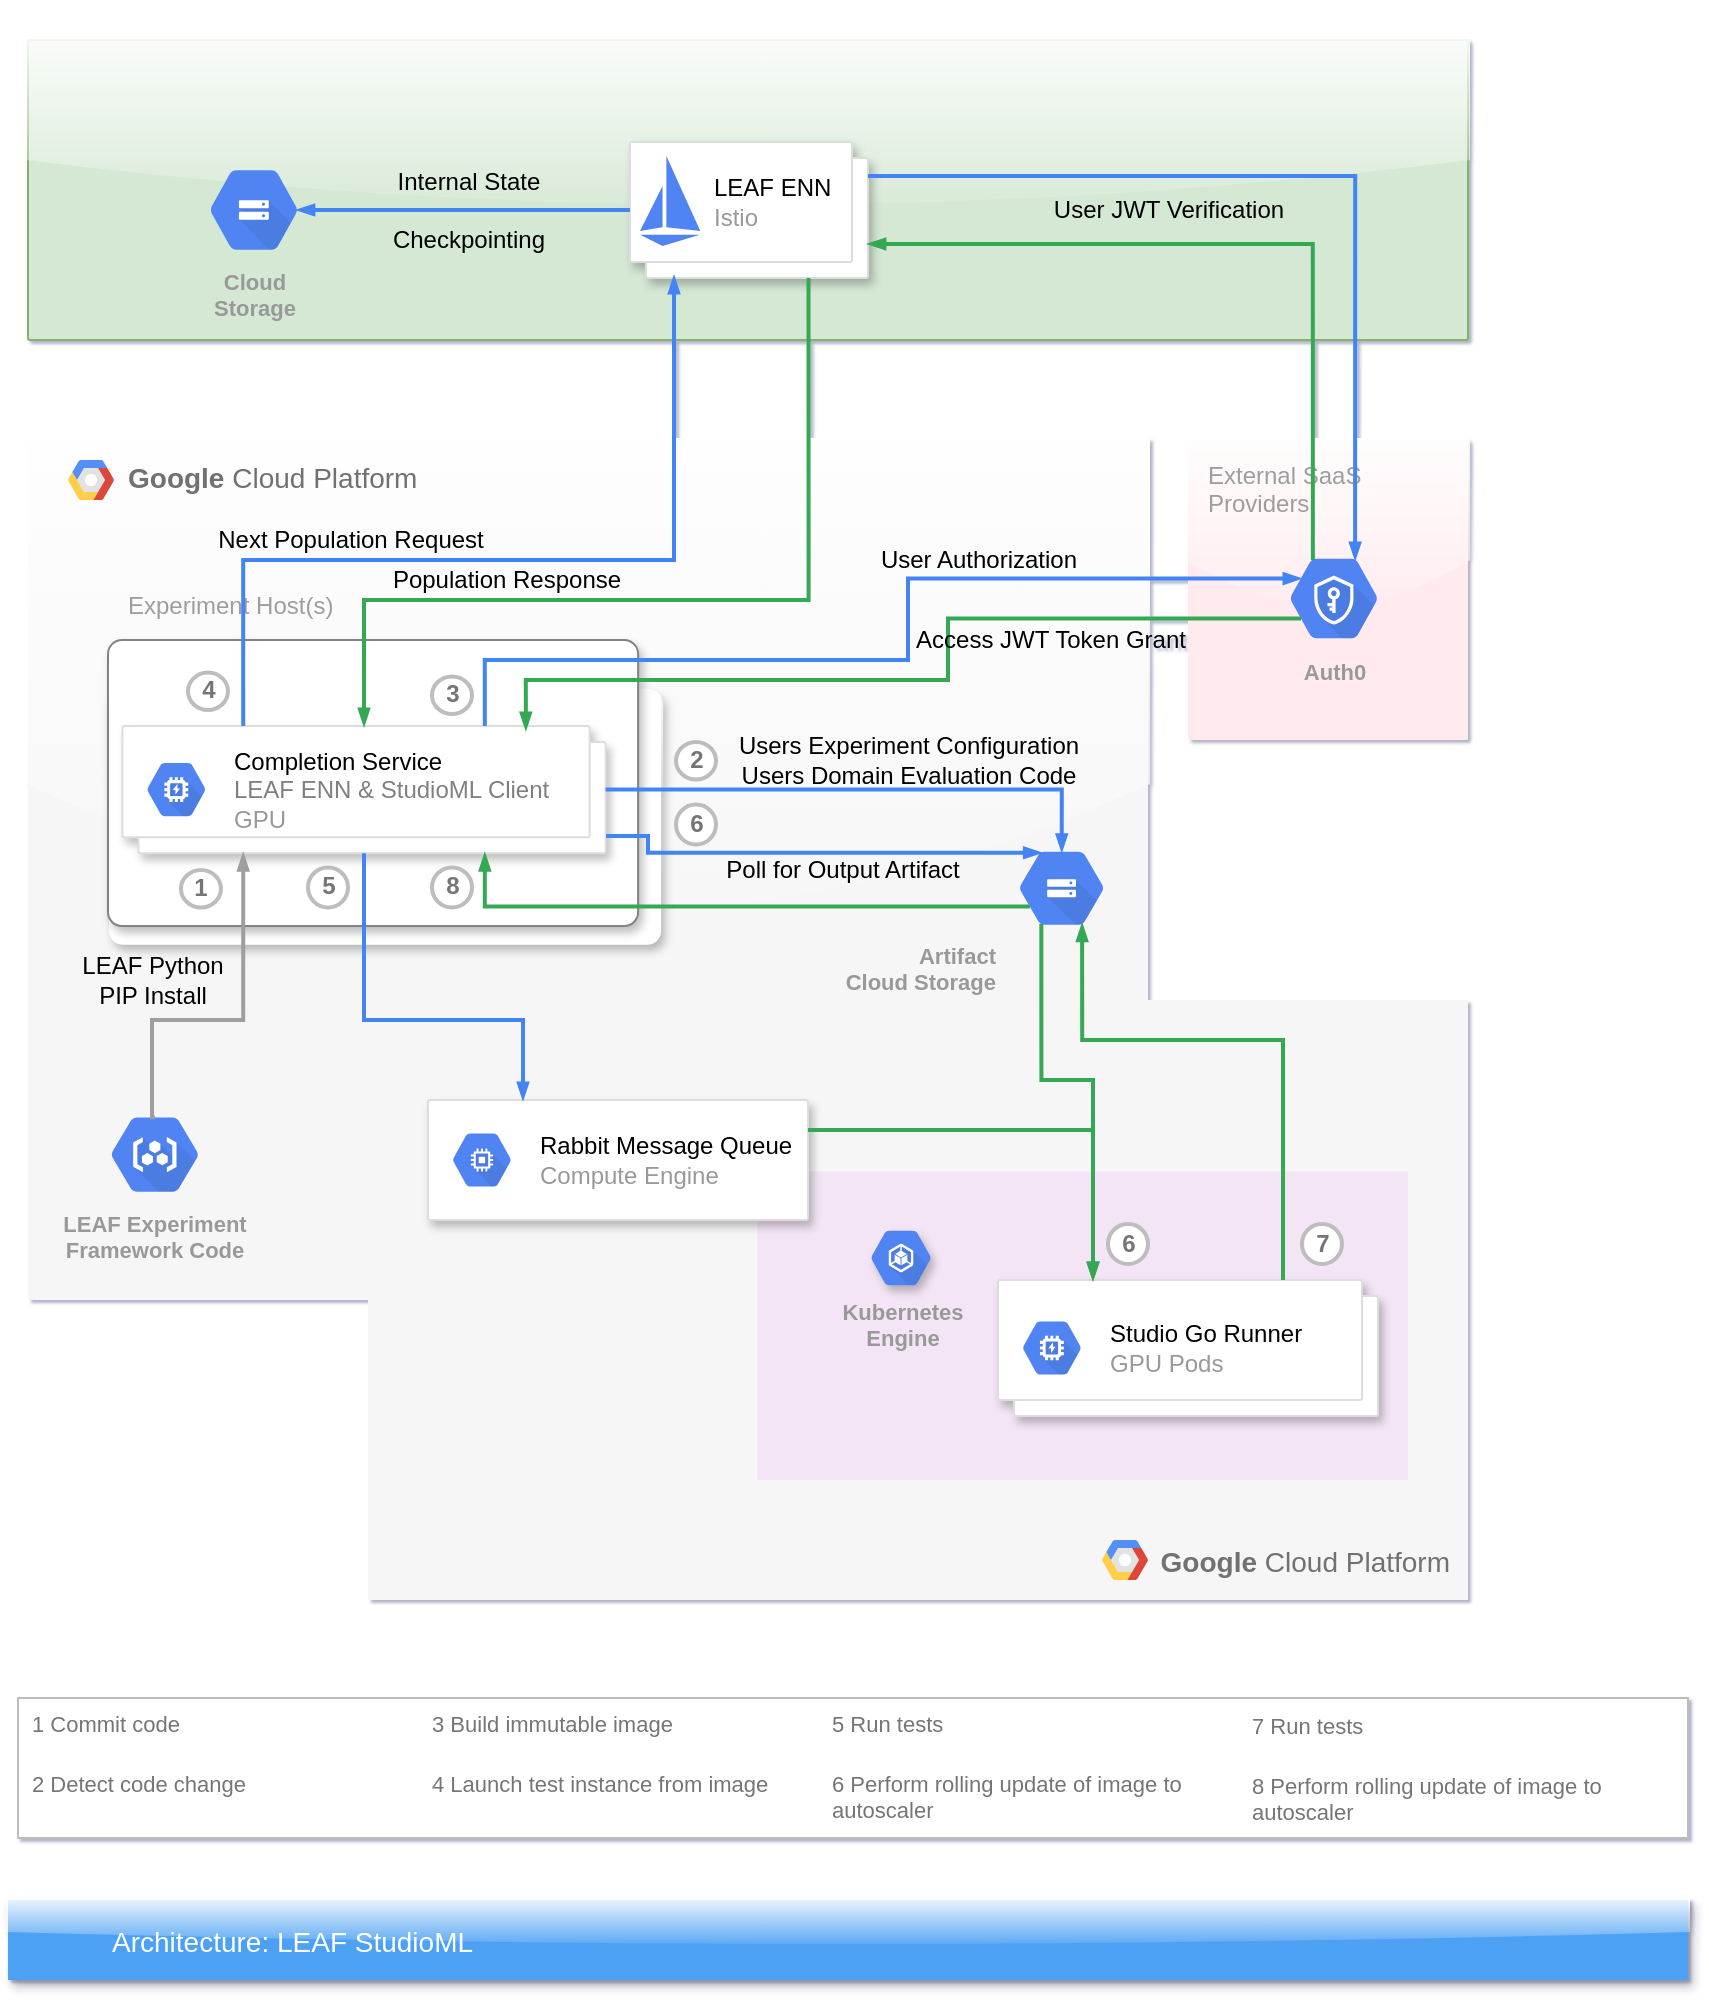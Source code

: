 <mxfile version="13.9.8" type="device"><diagram id="6HFEySeK8Z6Zeg5bI8rg" name="Page-1"><mxGraphModel dx="942" dy="2176" grid="1" gridSize="10" guides="1" tooltips="1" connect="1" arrows="1" fold="1" page="1" pageScale="1" pageWidth="850" pageHeight="1100" background="none" math="0" shadow="1"><root><mxCell id="0"/><mxCell id="1" parent="0"/><mxCell id="UzZkiUC8AFVLHNl4YqDY-18" value="&lt;b&gt;Google &lt;/b&gt;Cloud Platform" style="fillColor=#F6F6F6;shadow=0;gradientColor=none;fontSize=14;align=left;spacing=10;fontColor=#717171;9E9E9E;verticalAlign=top;spacingTop=-4;fontStyle=0;spacingLeft=40;html=1;glass=1;strokeColor=none;" vertex="1" parent="1"><mxGeometry x="10" y="230" width="560" height="430" as="geometry"/></mxCell><mxCell id="UzZkiUC8AFVLHNl4YqDY-19" value="" style="shape=mxgraph.gcp2.google_cloud_platform;fillColor=#F6F6F6;strokeColor=none;shadow=0;gradientColor=none;" vertex="1" parent="UzZkiUC8AFVLHNl4YqDY-18"><mxGeometry width="23" height="20" relative="1" as="geometry"><mxPoint x="20" y="10" as="offset"/></mxGeometry></mxCell><mxCell id="UzZkiUC8AFVLHNl4YqDY-30" value="Experiment Host(s)" style="points=[[0,0,0],[0.25,0,0],[0.5,0,0],[0.75,0,0],[1,0,0],[1,0.25,0],[1,0.5,0],[1,0.75,0],[1,1,0],[0.75,1,0],[0.5,1,0],[0.25,1,0],[0,1,0],[0,0.75,0],[0,0.5,0],[0,0.25,0]];rounded=1;absoluteArcSize=1;arcSize=14;html=1;gradientColor=none;shadow=1;dashed=0;fontSize=12;fontColor=#9E9E9E;align=left;verticalAlign=top;spacing=10;spacingTop=-4;glass=1;strokeColor=none;" vertex="1" parent="UzZkiUC8AFVLHNl4YqDY-18"><mxGeometry x="40.47" y="125.261" width="276.1" height="127.13" as="geometry"/></mxCell><mxCell id="UzZkiUC8AFVLHNl4YqDY-26" value="Experiment Host(s)" style="points=[[0,0,0],[0.25,0,0],[0.5,0,0],[0.75,0,0],[1,0,0],[1,0.25,0],[1,0.5,0],[1,0.75,0],[1,1,0],[0.75,1,0],[0.5,1,0],[0.25,1,0],[0,1,0],[0,0.75,0],[0,0.5,0],[0,0.25,0]];rounded=1;absoluteArcSize=1;arcSize=14;html=1;gradientColor=none;shadow=1;dashed=0;fontSize=12;fontColor=#9E9E9E;align=left;verticalAlign=bottom;spacing=10;spacingTop=-4;glass=0;strokeColor=#828282;labelPosition=center;verticalLabelPosition=top;" vertex="1" parent="UzZkiUC8AFVLHNl4YqDY-18"><mxGeometry x="40" y="100" width="265.06" height="143.04" as="geometry"/></mxCell><mxCell id="UzZkiUC8AFVLHNl4YqDY-35" value="" style="shape=mxgraph.gcp2.doubleRect;strokeColor=#dddddd;shadow=1;strokeWidth=1;" vertex="1" parent="UzZkiUC8AFVLHNl4YqDY-18"><mxGeometry x="47.22" y="143.022" width="241.585" height="63.565" as="geometry"/></mxCell><mxCell id="UzZkiUC8AFVLHNl4YqDY-36" value="&lt;font color=&quot;#000000&quot;&gt;Completion Service&lt;/font&gt;&lt;br&gt;&lt;font color=&quot;#808080&quot;&gt;LEAF ENN &amp;amp; StudioML Client&lt;br&gt;&lt;/font&gt;GPU" style="dashed=0;connectable=0;html=1;fillColor=#5184F3;strokeColor=none;shape=mxgraph.gcp2.hexIcon;prIcon=gpu;part=1;labelPosition=right;verticalLabelPosition=middle;align=left;verticalAlign=middle;spacingLeft=5;fontColor=#999999;fontSize=12;" vertex="1" parent="UzZkiUC8AFVLHNl4YqDY-35"><mxGeometry y="0.5" width="44" height="39" relative="1" as="geometry"><mxPoint x="5" y="-19.5" as="offset"/></mxGeometry></mxCell><mxCell id="UzZkiUC8AFVLHNl4YqDY-43" value="Artifact&lt;br&gt;Cloud Storage" style="html=1;fillColor=#5184F3;strokeColor=none;verticalAlign=top;labelPosition=left;verticalLabelPosition=bottom;align=right;spacingTop=-6;fontSize=11;fontStyle=1;fontColor=#999999;shape=mxgraph.gcp2.hexIcon;prIcon=cloud_storage;glass=1;" vertex="1" parent="UzZkiUC8AFVLHNl4YqDY-18"><mxGeometry x="485" y="197.239" width="63.72" height="53.75" as="geometry"/></mxCell><mxCell id="UzZkiUC8AFVLHNl4YqDY-45" value="Experiment Configuration&lt;br&gt;&lt;font color=&quot;#828282&quot;&gt;Experimenter Supplied&lt;br&gt;&lt;/font&gt;&lt;br&gt;Domain Evaluation Code&lt;br&gt;&lt;font color=&quot;#787878&quot;&gt;Experimenter Supplied&lt;/font&gt;" style="edgeStyle=orthogonalEdgeStyle;fontSize=12;html=1;endArrow=blockThin;endFill=1;rounded=0;strokeWidth=2;endSize=4;startSize=4;dashed=0;strokeColor=#4284F3;exitX=1;exitY=0.5;exitDx=0;exitDy=0;entryX=0.5;entryY=0.16;entryDx=0;entryDy=0;entryPerimeter=0;labelBackgroundColor=none;" edge="1" parent="UzZkiUC8AFVLHNl4YqDY-18" source="UzZkiUC8AFVLHNl4YqDY-35" target="UzZkiUC8AFVLHNl4YqDY-43"><mxGeometry x="0.09" y="15" width="100" relative="1" as="geometry"><mxPoint x="260.69" y="299.13" as="sourcePoint"/><mxPoint x="357.241" y="299.13" as="targetPoint"/><Array as="points"><mxPoint x="517" y="175"/></Array><mxPoint as="offset"/></mxGeometry></mxCell><mxCell id="UzZkiUC8AFVLHNl4YqDY-51" value="LEAF Experiment&lt;br&gt;Framework Code" style="html=1;fillColor=#5184F3;strokeColor=none;verticalAlign=top;labelPosition=center;verticalLabelPosition=bottom;align=center;spacingTop=-6;fontSize=11;fontStyle=1;fontColor=#999999;shape=mxgraph.gcp2.hexIcon;prIcon=container_registry" vertex="1" parent="UzZkiUC8AFVLHNl4YqDY-18"><mxGeometry x="30.47" y="330.0" width="66" height="54.685" as="geometry"/></mxCell><mxCell id="UzZkiUC8AFVLHNl4YqDY-52" value="Python PIP Install" style="edgeStyle=orthogonalEdgeStyle;fontSize=12;html=1;endArrow=blockThin;endFill=1;rounded=0;strokeWidth=2;endSize=4;startSize=4;dashed=0;strokeColor=#9E9E9E;labelBackgroundColor=none;exitX=0.5;exitY=0.16;exitDx=0;exitDy=0;exitPerimeter=0;entryX=0.25;entryY=1;entryDx=0;entryDy=0;" edge="1" parent="UzZkiUC8AFVLHNl4YqDY-18" source="UzZkiUC8AFVLHNl4YqDY-51" target="UzZkiUC8AFVLHNl4YqDY-35"><mxGeometry x="-0.439" y="16" width="100" relative="1" as="geometry"><mxPoint x="60" y="308.478" as="sourcePoint"/><mxPoint x="160" y="308.478" as="targetPoint"/><Array as="points"><mxPoint x="62" y="339"/><mxPoint x="62" y="290"/><mxPoint x="108" y="290"/></Array><mxPoint x="-12" y="6" as="offset"/></mxGeometry></mxCell><mxCell id="UzZkiUC8AFVLHNl4YqDY-72" value="1" style="shape=ellipse;perimeter=ellipsePerimeter;strokeColor=#BDBDBD;strokeWidth=2;shadow=0;gradientColor=none;fontColor=#757575;align=center;html=1;fontStyle=1;spacingTop=-1;glass=0;" vertex="1" parent="UzZkiUC8AFVLHNl4YqDY-18"><mxGeometry x="76.47" y="215" width="20" height="18.696" as="geometry"/></mxCell><mxCell id="UzZkiUC8AFVLHNl4YqDY-73" value="2" style="shape=ellipse;perimeter=ellipsePerimeter;strokeColor=#BDBDBD;strokeWidth=2;shadow=0;gradientColor=none;fontColor=#757575;align=center;html=1;fontStyle=1;spacingTop=-1;glass=0;" vertex="1" parent="UzZkiUC8AFVLHNl4YqDY-18"><mxGeometry x="327" y="146" width="20" height="18.696" as="geometry"/></mxCell><mxCell id="UzZkiUC8AFVLHNl4YqDY-74" value="3" style="shape=ellipse;perimeter=ellipsePerimeter;strokeColor=#BDBDBD;strokeWidth=2;shadow=0;gradientColor=none;fontColor=#757575;align=center;html=1;fontStyle=1;spacingTop=-1;glass=0;" vertex="1" parent="UzZkiUC8AFVLHNl4YqDY-18"><mxGeometry x="202" y="118.302" width="20" height="18.696" as="geometry"/></mxCell><mxCell id="UzZkiUC8AFVLHNl4YqDY-75" value="4" style="shape=ellipse;perimeter=ellipsePerimeter;strokeColor=#BDBDBD;strokeWidth=2;shadow=0;gradientColor=none;fontColor=#757575;align=center;html=1;fontStyle=1;spacingTop=-1;glass=0;" vertex="1" parent="UzZkiUC8AFVLHNl4YqDY-18"><mxGeometry x="120" y="116.305" width="20" height="18.696" as="geometry"/></mxCell><mxCell id="UzZkiUC8AFVLHNl4YqDY-76" value="5" style="shape=ellipse;perimeter=ellipsePerimeter;strokeColor=#BDBDBD;strokeWidth=2;shadow=0;gradientColor=none;fontColor=#757575;align=center;html=1;fontStyle=1;spacingTop=-1;glass=0;" vertex="1" parent="UzZkiUC8AFVLHNl4YqDY-18"><mxGeometry x="140" y="213.7" width="20" height="20" as="geometry"/></mxCell><mxCell id="UzZkiUC8AFVLHNl4YqDY-77" value="6" style="shape=ellipse;perimeter=ellipsePerimeter;strokeColor=#BDBDBD;strokeWidth=2;shadow=0;gradientColor=none;fontColor=#757575;align=center;html=1;fontStyle=1;spacingTop=-1;glass=0;" vertex="1" parent="UzZkiUC8AFVLHNl4YqDY-18"><mxGeometry x="339" y="191.24" width="20" height="20" as="geometry"/></mxCell><mxCell id="UzZkiUC8AFVLHNl4YqDY-113" value="Poll for Output Artifact" style="edgeStyle=orthogonalEdgeStyle;fontSize=12;html=1;endArrow=blockThin;endFill=1;rounded=0;strokeWidth=2;endSize=4;startSize=4;dashed=0;strokeColor=#4284F3;labelBackgroundColor=none;exitX=1.001;exitY=0.865;exitDx=0;exitDy=0;exitPerimeter=0;entryX=0.25;entryY=0.33;entryDx=0;entryDy=0;entryPerimeter=0;" edge="1" parent="UzZkiUC8AFVLHNl4YqDY-18" source="UzZkiUC8AFVLHNl4YqDY-35" target="UzZkiUC8AFVLHNl4YqDY-43"><mxGeometry x="0.118" y="-9" width="100" relative="1" as="geometry"><mxPoint x="380" y="790" as="sourcePoint"/><mxPoint x="480" y="790" as="targetPoint"/><Array as="points"><mxPoint x="330" y="198"/><mxPoint x="330" y="215"/></Array><mxPoint as="offset"/></mxGeometry></mxCell><mxCell id="UzZkiUC8AFVLHNl4YqDY-114" value="" style="edgeStyle=orthogonalEdgeStyle;fontSize=12;html=1;endArrow=blockThin;endFill=1;rounded=0;strokeWidth=2;endSize=4;startSize=4;strokeColor=#34A853;dashed=0;labelBackgroundColor=none;exitX=0.25;exitY=0.67;exitDx=0;exitDy=0;exitPerimeter=0;entryX=0.75;entryY=1;entryDx=0;entryDy=0;" edge="1" parent="UzZkiUC8AFVLHNl4YqDY-18" source="UzZkiUC8AFVLHNl4YqDY-43" target="UzZkiUC8AFVLHNl4YqDY-35"><mxGeometry width="100" relative="1" as="geometry"><mxPoint x="380" y="790" as="sourcePoint"/><mxPoint x="480" y="790" as="targetPoint"/><Array as="points"><mxPoint x="228" y="233"/></Array></mxGeometry></mxCell><mxCell id="UzZkiUC8AFVLHNl4YqDY-115" value="&lt;b&gt;Google &lt;/b&gt;Cloud Platform" style="fillColor=#F6F6F6;shadow=0;gradientColor=none;fontSize=14;align=left;spacing=10;fontColor=#717171;9E9E9E;verticalAlign=top;spacingTop=-4;fontStyle=0;spacingLeft=40;html=1;glass=1;strokeColor=none;" vertex="1" parent="UzZkiUC8AFVLHNl4YqDY-18"><mxGeometry width="560" height="430" as="geometry"/></mxCell><mxCell id="UzZkiUC8AFVLHNl4YqDY-116" value="" style="shape=mxgraph.gcp2.google_cloud_platform;fillColor=#F6F6F6;strokeColor=none;shadow=0;gradientColor=none;" vertex="1" parent="UzZkiUC8AFVLHNl4YqDY-115"><mxGeometry width="23" height="20" relative="1" as="geometry"><mxPoint x="20" y="10" as="offset"/></mxGeometry></mxCell><mxCell id="UzZkiUC8AFVLHNl4YqDY-117" value="Experiment Host(s)" style="points=[[0,0,0],[0.25,0,0],[0.5,0,0],[0.75,0,0],[1,0,0],[1,0.25,0],[1,0.5,0],[1,0.75,0],[1,1,0],[0.75,1,0],[0.5,1,0],[0.25,1,0],[0,1,0],[0,0.75,0],[0,0.5,0],[0,0.25,0]];rounded=1;absoluteArcSize=1;arcSize=14;html=1;gradientColor=none;shadow=1;dashed=0;fontSize=12;fontColor=#9E9E9E;align=left;verticalAlign=top;spacing=10;spacingTop=-4;glass=1;strokeColor=none;" vertex="1" parent="UzZkiUC8AFVLHNl4YqDY-115"><mxGeometry x="40.47" y="125.261" width="276.1" height="127.13" as="geometry"/></mxCell><mxCell id="UzZkiUC8AFVLHNl4YqDY-118" value="Experiment Host(s)" style="points=[[0,0,0],[0.25,0,0],[0.5,0,0],[0.75,0,0],[1,0,0],[1,0.25,0],[1,0.5,0],[1,0.75,0],[1,1,0],[0.75,1,0],[0.5,1,0],[0.25,1,0],[0,1,0],[0,0.75,0],[0,0.5,0],[0,0.25,0]];rounded=1;absoluteArcSize=1;arcSize=14;html=1;gradientColor=none;shadow=1;dashed=0;fontSize=12;fontColor=#9E9E9E;align=left;verticalAlign=bottom;spacing=10;spacingTop=-4;glass=0;strokeColor=#828282;labelPosition=center;verticalLabelPosition=top;" vertex="1" parent="UzZkiUC8AFVLHNl4YqDY-115"><mxGeometry x="40" y="100" width="265.06" height="143.04" as="geometry"/></mxCell><mxCell id="UzZkiUC8AFVLHNl4YqDY-119" value="" style="shape=mxgraph.gcp2.doubleRect;strokeColor=#dddddd;shadow=1;strokeWidth=1;" vertex="1" parent="UzZkiUC8AFVLHNl4YqDY-115"><mxGeometry x="47.22" y="143.022" width="241.585" height="63.565" as="geometry"/></mxCell><mxCell id="UzZkiUC8AFVLHNl4YqDY-120" value="&lt;font color=&quot;#000000&quot;&gt;Completion Service&lt;/font&gt;&lt;br&gt;&lt;font color=&quot;#808080&quot;&gt;LEAF ENN &amp;amp; StudioML Client&lt;br&gt;&lt;/font&gt;GPU" style="dashed=0;connectable=0;html=1;fillColor=#5184F3;strokeColor=none;shape=mxgraph.gcp2.hexIcon;prIcon=gpu;part=1;labelPosition=right;verticalLabelPosition=middle;align=left;verticalAlign=middle;spacingLeft=5;fontColor=#999999;fontSize=12;" vertex="1" parent="UzZkiUC8AFVLHNl4YqDY-119"><mxGeometry y="0.5" width="44" height="39" relative="1" as="geometry"><mxPoint x="5" y="-19.5" as="offset"/></mxGeometry></mxCell><mxCell id="UzZkiUC8AFVLHNl4YqDY-121" value="Artifact&lt;br&gt;Cloud Storage" style="html=1;fillColor=#5184F3;strokeColor=none;verticalAlign=top;labelPosition=left;verticalLabelPosition=bottom;align=right;spacingTop=-6;fontSize=11;fontStyle=1;fontColor=#999999;shape=mxgraph.gcp2.hexIcon;prIcon=cloud_storage;glass=1;" vertex="1" parent="UzZkiUC8AFVLHNl4YqDY-115"><mxGeometry x="485" y="197.239" width="63.72" height="53.75" as="geometry"/></mxCell><mxCell id="UzZkiUC8AFVLHNl4YqDY-122" value="Users Experiment Configuration&lt;br&gt;Users Domain Evaluation Code" style="edgeStyle=orthogonalEdgeStyle;fontSize=12;html=1;endArrow=blockThin;endFill=1;rounded=0;strokeWidth=2;endSize=4;startSize=4;dashed=0;strokeColor=#4284F3;exitX=1;exitY=0.5;exitDx=0;exitDy=0;entryX=0.5;entryY=0.16;entryDx=0;entryDy=0;entryPerimeter=0;labelBackgroundColor=none;" edge="1" parent="UzZkiUC8AFVLHNl4YqDY-115" source="UzZkiUC8AFVLHNl4YqDY-119" target="UzZkiUC8AFVLHNl4YqDY-121"><mxGeometry x="0.167" y="15" width="100" relative="1" as="geometry"><mxPoint x="260.69" y="299.13" as="sourcePoint"/><mxPoint x="357.241" y="299.13" as="targetPoint"/><Array as="points"><mxPoint x="517" y="175"/></Array><mxPoint as="offset"/></mxGeometry></mxCell><mxCell id="UzZkiUC8AFVLHNl4YqDY-123" value="LEAF Experiment&lt;br&gt;Framework Code" style="html=1;fillColor=#5184F3;strokeColor=none;verticalAlign=top;labelPosition=center;verticalLabelPosition=bottom;align=center;spacingTop=-6;fontSize=11;fontStyle=1;fontColor=#999999;shape=mxgraph.gcp2.hexIcon;prIcon=container_registry" vertex="1" parent="UzZkiUC8AFVLHNl4YqDY-115"><mxGeometry x="30.47" y="330.0" width="66" height="54.685" as="geometry"/></mxCell><mxCell id="UzZkiUC8AFVLHNl4YqDY-124" value="LEAF Python&lt;br&gt;PIP Install" style="edgeStyle=orthogonalEdgeStyle;fontSize=12;html=1;endArrow=blockThin;endFill=1;rounded=0;strokeWidth=2;endSize=4;startSize=4;dashed=0;strokeColor=#9E9E9E;labelBackgroundColor=none;exitX=0.5;exitY=0.16;exitDx=0;exitDy=0;exitPerimeter=0;entryX=0.25;entryY=1;entryDx=0;entryDy=0;" edge="1" parent="UzZkiUC8AFVLHNl4YqDY-115" source="UzZkiUC8AFVLHNl4YqDY-123" target="UzZkiUC8AFVLHNl4YqDY-119"><mxGeometry x="-0.439" y="20" width="100" relative="1" as="geometry"><mxPoint x="60" y="308.478" as="sourcePoint"/><mxPoint x="160" y="308.478" as="targetPoint"/><Array as="points"><mxPoint x="62" y="339"/><mxPoint x="62" y="290"/><mxPoint x="108" y="290"/></Array><mxPoint as="offset"/></mxGeometry></mxCell><mxCell id="UzZkiUC8AFVLHNl4YqDY-125" value="1" style="shape=ellipse;perimeter=ellipsePerimeter;strokeColor=#BDBDBD;strokeWidth=2;shadow=0;gradientColor=none;fontColor=#757575;align=center;html=1;fontStyle=1;spacingTop=-1;glass=0;" vertex="1" parent="UzZkiUC8AFVLHNl4YqDY-115"><mxGeometry x="76.47" y="215" width="20" height="18.696" as="geometry"/></mxCell><mxCell id="UzZkiUC8AFVLHNl4YqDY-126" value="2" style="shape=ellipse;perimeter=ellipsePerimeter;strokeColor=#BDBDBD;strokeWidth=2;shadow=0;gradientColor=none;fontColor=#757575;align=center;html=1;fontStyle=1;spacingTop=-1;glass=0;" vertex="1" parent="UzZkiUC8AFVLHNl4YqDY-115"><mxGeometry x="324" y="151" width="20" height="18.696" as="geometry"/></mxCell><mxCell id="UzZkiUC8AFVLHNl4YqDY-127" value="3" style="shape=ellipse;perimeter=ellipsePerimeter;strokeColor=#BDBDBD;strokeWidth=2;shadow=0;gradientColor=none;fontColor=#757575;align=center;html=1;fontStyle=1;spacingTop=-1;glass=0;" vertex="1" parent="UzZkiUC8AFVLHNl4YqDY-115"><mxGeometry x="202" y="118.302" width="20" height="18.696" as="geometry"/></mxCell><mxCell id="UzZkiUC8AFVLHNl4YqDY-128" value="4" style="shape=ellipse;perimeter=ellipsePerimeter;strokeColor=#BDBDBD;strokeWidth=2;shadow=0;gradientColor=none;fontColor=#757575;align=center;html=1;fontStyle=1;spacingTop=-1;glass=0;" vertex="1" parent="UzZkiUC8AFVLHNl4YqDY-115"><mxGeometry x="80" y="116.305" width="20" height="18.696" as="geometry"/></mxCell><mxCell id="UzZkiUC8AFVLHNl4YqDY-129" value="5" style="shape=ellipse;perimeter=ellipsePerimeter;strokeColor=#BDBDBD;strokeWidth=2;shadow=0;gradientColor=none;fontColor=#757575;align=center;html=1;fontStyle=1;spacingTop=-1;glass=0;" vertex="1" parent="UzZkiUC8AFVLHNl4YqDY-115"><mxGeometry x="140" y="213.7" width="20" height="20" as="geometry"/></mxCell><mxCell id="UzZkiUC8AFVLHNl4YqDY-130" value="6" style="shape=ellipse;perimeter=ellipsePerimeter;strokeColor=#BDBDBD;strokeWidth=2;shadow=0;gradientColor=none;fontColor=#757575;align=center;html=1;fontStyle=1;spacingTop=-1;glass=0;" vertex="1" parent="UzZkiUC8AFVLHNl4YqDY-115"><mxGeometry x="324" y="182.24" width="20" height="20" as="geometry"/></mxCell><mxCell id="UzZkiUC8AFVLHNl4YqDY-131" value="Poll for Output Artifact" style="edgeStyle=orthogonalEdgeStyle;fontSize=12;html=1;endArrow=blockThin;endFill=1;rounded=0;strokeWidth=2;endSize=4;startSize=4;dashed=0;strokeColor=#4284F3;labelBackgroundColor=none;exitX=1.001;exitY=0.865;exitDx=0;exitDy=0;exitPerimeter=0;entryX=0.34;entryY=0.17;entryDx=0;entryDy=0;entryPerimeter=0;" edge="1" parent="UzZkiUC8AFVLHNl4YqDY-115" source="UzZkiUC8AFVLHNl4YqDY-119" target="UzZkiUC8AFVLHNl4YqDY-121"><mxGeometry x="0.118" y="-9" width="100" relative="1" as="geometry"><mxPoint x="380" y="790" as="sourcePoint"/><mxPoint x="480" y="790" as="targetPoint"/><Array as="points"><mxPoint x="310" y="198"/><mxPoint x="310" y="206"/></Array><mxPoint as="offset"/></mxGeometry></mxCell><mxCell id="UzZkiUC8AFVLHNl4YqDY-132" value="" style="edgeStyle=orthogonalEdgeStyle;fontSize=12;html=1;endArrow=blockThin;endFill=1;rounded=0;strokeWidth=2;endSize=4;startSize=4;strokeColor=#34A853;dashed=0;labelBackgroundColor=none;exitX=0.25;exitY=0.67;exitDx=0;exitDy=0;exitPerimeter=0;entryX=0.75;entryY=1;entryDx=0;entryDy=0;" edge="1" parent="UzZkiUC8AFVLHNl4YqDY-115" source="UzZkiUC8AFVLHNl4YqDY-121" target="UzZkiUC8AFVLHNl4YqDY-119"><mxGeometry width="100" relative="1" as="geometry"><mxPoint x="380" y="790" as="sourcePoint"/><mxPoint x="480" y="790" as="targetPoint"/><Array as="points"><mxPoint x="228" y="233"/></Array></mxGeometry></mxCell><mxCell id="UzZkiUC8AFVLHNl4YqDY-134" value="8" style="shape=ellipse;perimeter=ellipsePerimeter;strokeColor=#BDBDBD;strokeWidth=2;shadow=0;gradientColor=none;fontColor=#757575;align=center;html=1;fontStyle=1;spacingTop=-1;glass=0;" vertex="1" parent="UzZkiUC8AFVLHNl4YqDY-115"><mxGeometry x="202" y="213.7" width="20" height="20" as="geometry"/></mxCell><mxCell id="UzZkiUC8AFVLHNl4YqDY-90" value="&lt;b&gt;Google &lt;/b&gt;Cloud Platform" style="fillColor=#F6F6F6;strokeColor=none;shadow=0;gradientColor=none;fontSize=14;align=right;spacing=10;fontColor=#717171;9E9E9E;verticalAlign=bottom;spacingTop=-4;fontStyle=0;spacingLeft=40;html=1;glass=0;" vertex="1" parent="1"><mxGeometry x="180" y="510" width="550" height="300" as="geometry"/></mxCell><mxCell id="UzZkiUC8AFVLHNl4YqDY-91" value="" style="shape=mxgraph.gcp2.google_cloud_platform;fillColor=#F6F6F6;strokeColor=none;shadow=0;gradientColor=none;verticalAlign=bottom;" vertex="1" parent="UzZkiUC8AFVLHNl4YqDY-90"><mxGeometry width="23" height="20" relative="1" as="geometry"><mxPoint x="367" y="270" as="offset"/></mxGeometry></mxCell><mxCell id="UzZkiUC8AFVLHNl4YqDY-110" value="" style="points=[[0,0,0],[0.25,0,0],[0.5,0,0],[0.75,0,0],[1,0,0],[1,0.25,0],[1,0.5,0],[1,0.75,0],[1,1,0],[0.75,1,0],[0.5,1,0],[0.25,1,0],[0,1,0],[0,0.75,0],[0,0.5,0],[0,0.25,0]];rounded=1;absoluteArcSize=1;arcSize=2;html=1;strokeColor=none;gradientColor=none;shadow=0;dashed=0;fontSize=12;fontColor=#9E9E9E;align=left;verticalAlign=top;spacing=10;spacingTop=-4;fillColor=#F3E5F5;glass=0;spacingLeft=0;" vertex="1" parent="UzZkiUC8AFVLHNl4YqDY-90"><mxGeometry x="194.62" y="85.71" width="325.38" height="154.29" as="geometry"/></mxCell><mxCell id="UzZkiUC8AFVLHNl4YqDY-143" value="6" style="shape=ellipse;perimeter=ellipsePerimeter;strokeColor=#BDBDBD;strokeWidth=2;shadow=0;gradientColor=none;fontColor=#757575;align=center;html=1;fontStyle=1;spacingTop=-1;glass=0;" vertex="1" parent="UzZkiUC8AFVLHNl4YqDY-90"><mxGeometry x="370" y="112" width="20" height="20" as="geometry"/></mxCell><mxCell id="UzZkiUC8AFVLHNl4YqDY-144" value="7" style="shape=ellipse;perimeter=ellipsePerimeter;strokeColor=#BDBDBD;strokeWidth=2;shadow=0;gradientColor=none;fontColor=#757575;align=center;html=1;fontStyle=1;spacingTop=-1;glass=0;" vertex="1" parent="UzZkiUC8AFVLHNl4YqDY-90"><mxGeometry x="467" y="112" width="20" height="20" as="geometry"/></mxCell><mxCell id="UzZkiUC8AFVLHNl4YqDY-16" value="External SaaS&#10;Providers" style="points=[[0,0,0],[0.25,0,0],[0.5,0,0],[0.75,0,0],[1,0,0],[1,0.25,0],[1,0.5,0],[1,0.75,0],[1,1,0],[0.75,1,0],[0.5,1,0],[0.25,1,0],[0,1,0],[0,0.75,0],[0,0.5,0],[0,0.25,0]];rounded=1;absoluteArcSize=1;arcSize=2;html=1;strokeColor=none;gradientColor=none;shadow=0;dashed=0;fontSize=12;fontColor=#9E9E9E;align=left;verticalAlign=top;spacing=10;spacingTop=-4;fillColor=#FFEBEE;glass=1;" vertex="1" parent="1"><mxGeometry x="590" y="230" width="140" height="150" as="geometry"/></mxCell><mxCell id="UzZkiUC8AFVLHNl4YqDY-1" value="" style="points=[[0,0,0],[0.25,0,0],[0.5,0,0],[0.75,0,0],[1,0,0],[1,0.25,0],[1,0.5,0],[1,0.75,0],[1,1,0],[0.75,1,0],[0.5,1,0],[0.25,1,0],[0,1,0],[0,0.75,0],[0,0.5,0],[0,0.25,0]];rounded=1;absoluteArcSize=1;arcSize=2;html=1;strokeColor=#82b366;shadow=0;dashed=0;fontSize=12;align=right;verticalAlign=bottom;spacing=10;spacingTop=-4;fillColor=#d5e8d4;glass=1;" vertex="1" parent="1"><mxGeometry x="10" y="30" width="720" height="150" as="geometry"/></mxCell><mxCell id="UzZkiUC8AFVLHNl4YqDY-2" value="" style="shape=image;imageAspect=0;aspect=fixed;verticalLabelPosition=bottom;verticalAlign=top;align=right;image=https://fcba.berkeley.edu/wp-content/uploads/2019/07/cognizant-logo.png;" vertex="1" parent="1"><mxGeometry x="603" y="10" width="98" height="65.4" as="geometry"/></mxCell><mxCell id="UzZkiUC8AFVLHNl4YqDY-5" value="" style="shape=mxgraph.gcp2.doubleRect;strokeColor=#dddddd;shadow=1;strokeWidth=1;glass=1;align=right;" vertex="1" parent="1"><mxGeometry x="311" y="81" width="119" height="68" as="geometry"/></mxCell><mxCell id="UzZkiUC8AFVLHNl4YqDY-6" value="&lt;font color=&quot;#000000&quot;&gt;LEAF ENN&lt;br&gt;&lt;/font&gt;Istio" style="dashed=0;connectable=0;html=1;fillColor=#5184F3;strokeColor=none;shape=mxgraph.gcp2.istio_logo;part=1;labelPosition=right;verticalLabelPosition=middle;align=left;verticalAlign=middle;spacingLeft=5;fontColor=#999999;fontSize=12;" vertex="1" parent="UzZkiUC8AFVLHNl4YqDY-5"><mxGeometry width="30.15" height="45" relative="1" as="geometry"><mxPoint x="5" y="7" as="offset"/></mxGeometry></mxCell><mxCell id="UzZkiUC8AFVLHNl4YqDY-7" value="Cloud&#10;Storage" style="html=1;fillColor=#5184F3;strokeColor=none;verticalAlign=top;labelPosition=center;verticalLabelPosition=bottom;align=center;spacingTop=-6;fontSize=11;fontStyle=1;fontColor=#999999;shape=mxgraph.gcp2.hexIcon;prIcon=cloud_storage;glass=1;" vertex="1" parent="1"><mxGeometry x="90" y="85.75" width="66" height="58.5" as="geometry"/></mxCell><mxCell id="UzZkiUC8AFVLHNl4YqDY-10" value="Auth0" style="html=1;fillColor=#5184F3;strokeColor=none;verticalAlign=top;labelPosition=center;verticalLabelPosition=bottom;align=center;spacingTop=-6;fontSize=11;fontStyle=1;fontColor=#999999;shape=mxgraph.gcp2.hexIcon;prIcon=key_management_service;glass=1;" vertex="1" parent="1"><mxGeometry x="630" y="280" width="66" height="58.5" as="geometry"/></mxCell><mxCell id="UzZkiUC8AFVLHNl4YqDY-17" value="Architecture: LEAF StudioML" style="fillColor=#4DA1F5;strokeColor=none;shadow=1;gradientColor=none;fontSize=14;align=left;spacingLeft=50;fontColor=#ffffff;glass=1;" vertex="1" parent="1"><mxGeometry y="960" width="840" height="40" as="geometry"/></mxCell><mxCell id="UzZkiUC8AFVLHNl4YqDY-38" value="Next Population Request" style="edgeStyle=orthogonalEdgeStyle;fontSize=12;html=1;endArrow=blockThin;endFill=1;rounded=0;strokeWidth=2;endSize=4;startSize=4;dashed=0;strokeColor=#4284F3;entryX=0.185;entryY=0.985;entryDx=0;entryDy=0;entryPerimeter=0;exitX=0.25;exitY=0;exitDx=0;exitDy=0;labelBackgroundColor=none;" edge="1" parent="1" source="UzZkiUC8AFVLHNl4YqDY-35" target="UzZkiUC8AFVLHNl4YqDY-5"><mxGeometry x="-0.38" y="10" width="100" relative="1" as="geometry"><mxPoint x="180" y="370" as="sourcePoint"/><mxPoint x="280" y="370" as="targetPoint"/><Array as="points"><mxPoint x="118" y="290"/><mxPoint x="333" y="290"/></Array><mxPoint as="offset"/></mxGeometry></mxCell><mxCell id="UzZkiUC8AFVLHNl4YqDY-41" value="Population Response" style="edgeStyle=orthogonalEdgeStyle;fontSize=12;html=1;endArrow=blockThin;endFill=1;rounded=0;strokeWidth=2;endSize=4;startSize=4;strokeColor=#34A853;dashed=0;exitX=0.75;exitY=1;exitDx=0;exitDy=0;entryX=0.5;entryY=0;entryDx=0;entryDy=0;labelBackgroundColor=none;" edge="1" parent="1" source="UzZkiUC8AFVLHNl4YqDY-5" target="UzZkiUC8AFVLHNl4YqDY-35"><mxGeometry x="0.399" y="-10" width="100" relative="1" as="geometry"><mxPoint x="360" y="580" as="sourcePoint"/><mxPoint x="460" y="580" as="targetPoint"/><Array as="points"><mxPoint x="400" y="310"/><mxPoint x="178" y="310"/></Array><mxPoint as="offset"/></mxGeometry></mxCell><mxCell id="UzZkiUC8AFVLHNl4YqDY-55" value="" style="strokeColor=#dddddd;shadow=1;strokeWidth=1;rounded=1;absoluteArcSize=1;arcSize=2;glass=0;" vertex="1" parent="1"><mxGeometry x="210" y="560" width="190" height="60" as="geometry"/></mxCell><mxCell id="UzZkiUC8AFVLHNl4YqDY-56" value="&lt;font color=&quot;#000000&quot;&gt;Rabbit Message Queue&lt;/font&gt;&lt;br&gt;Compute Engine" style="dashed=0;connectable=0;html=1;fillColor=#5184F3;strokeColor=none;shape=mxgraph.gcp2.hexIcon;prIcon=compute_engine;part=1;labelPosition=right;verticalLabelPosition=middle;align=left;verticalAlign=middle;spacingLeft=5;fontColor=#999999;fontSize=12;" vertex="1" parent="UzZkiUC8AFVLHNl4YqDY-55"><mxGeometry y="0.5" width="44" height="39" relative="1" as="geometry"><mxPoint x="5" y="-19.5" as="offset"/></mxGeometry></mxCell><mxCell id="UzZkiUC8AFVLHNl4YqDY-61" value="" style="edgeStyle=orthogonalEdgeStyle;fontSize=12;html=1;endArrow=blockThin;endFill=1;rounded=0;strokeWidth=2;endSize=4;startSize=4;dashed=0;strokeColor=#4284F3;labelBackgroundColor=none;exitX=0.5;exitY=1;exitDx=0;exitDy=0;entryX=0.25;entryY=0;entryDx=0;entryDy=0;" edge="1" parent="1" source="UzZkiUC8AFVLHNl4YqDY-35" target="UzZkiUC8AFVLHNl4YqDY-55"><mxGeometry width="100" relative="1" as="geometry"><mxPoint x="290" y="520" as="sourcePoint"/><mxPoint x="390" y="520" as="targetPoint"/><Array as="points"><mxPoint x="178" y="520"/><mxPoint x="258" y="520"/></Array></mxGeometry></mxCell><mxCell id="UzZkiUC8AFVLHNl4YqDY-64" value="Internal State&lt;br&gt;&lt;br&gt;Checkpointing" style="edgeStyle=orthogonalEdgeStyle;fontSize=12;html=1;endArrow=blockThin;endFill=1;rounded=0;strokeWidth=2;endSize=4;startSize=4;dashed=0;strokeColor=#4284F3;labelBackgroundColor=none;entryX=0.825;entryY=0.5;entryDx=0;entryDy=0;entryPerimeter=0;exitX=0;exitY=0.5;exitDx=0;exitDy=0;verticalAlign=middle;" edge="1" parent="1" source="UzZkiUC8AFVLHNl4YqDY-5" target="UzZkiUC8AFVLHNl4YqDY-7"><mxGeometry x="-0.027" width="100" relative="1" as="geometry"><mxPoint x="190" y="114.5" as="sourcePoint"/><mxPoint x="290" y="114.5" as="targetPoint"/><mxPoint as="offset"/></mxGeometry></mxCell><mxCell id="UzZkiUC8AFVLHNl4YqDY-67" value="User JWT Verification" style="edgeStyle=orthogonalEdgeStyle;fontSize=12;html=1;endArrow=blockThin;endFill=1;rounded=0;strokeWidth=2;endSize=4;startSize=4;dashed=0;strokeColor=#4284F3;labelBackgroundColor=none;exitX=1;exitY=0.25;exitDx=0;exitDy=0;entryX=0.66;entryY=0.17;entryDx=0;entryDy=0;entryPerimeter=0;" edge="1" parent="1" source="UzZkiUC8AFVLHNl4YqDY-5" target="UzZkiUC8AFVLHNl4YqDY-10"><mxGeometry x="-0.311" y="-17" width="100" relative="1" as="geometry"><mxPoint x="680" y="520" as="sourcePoint"/><mxPoint x="780" y="520" as="targetPoint"/><mxPoint as="offset"/></mxGeometry></mxCell><mxCell id="UzZkiUC8AFVLHNl4YqDY-68" value="" style="edgeStyle=orthogonalEdgeStyle;fontSize=12;html=1;endArrow=blockThin;endFill=1;rounded=0;strokeWidth=2;endSize=4;startSize=4;strokeColor=#34A853;dashed=0;labelBackgroundColor=none;exitX=0.34;exitY=0.17;exitDx=0;exitDy=0;exitPerimeter=0;entryX=1;entryY=0.75;entryDx=0;entryDy=0;" edge="1" parent="1" source="UzZkiUC8AFVLHNl4YqDY-10" target="UzZkiUC8AFVLHNl4YqDY-5"><mxGeometry width="100" relative="1" as="geometry"><mxPoint x="390" y="1030" as="sourcePoint"/><mxPoint x="490" y="1030" as="targetPoint"/><Array as="points"><mxPoint x="652" y="132"/></Array></mxGeometry></mxCell><mxCell id="UzZkiUC8AFVLHNl4YqDY-70" value="User Authorization" style="edgeStyle=orthogonalEdgeStyle;fontSize=12;html=1;endArrow=blockThin;endFill=1;rounded=0;strokeWidth=2;endSize=4;startSize=4;dashed=0;strokeColor=#4284F3;labelBackgroundColor=none;exitX=0.75;exitY=0;exitDx=0;exitDy=0;entryX=0.25;entryY=0.33;entryDx=0;entryDy=0;entryPerimeter=0;" edge="1" parent="1" source="UzZkiUC8AFVLHNl4YqDY-35" target="UzZkiUC8AFVLHNl4YqDY-10"><mxGeometry x="0.33" y="9" width="100" relative="1" as="geometry"><mxPoint x="300" y="410" as="sourcePoint"/><mxPoint x="400" y="410" as="targetPoint"/><Array as="points"><mxPoint x="238" y="340"/><mxPoint x="450" y="340"/><mxPoint x="450" y="299"/></Array><mxPoint as="offset"/></mxGeometry></mxCell><mxCell id="UzZkiUC8AFVLHNl4YqDY-71" value="Access JWT Token Grant" style="edgeStyle=orthogonalEdgeStyle;fontSize=12;html=1;endArrow=blockThin;endFill=1;rounded=0;strokeWidth=2;endSize=4;startSize=4;strokeColor=#34A853;dashed=0;labelBackgroundColor=none;exitX=0.25;exitY=0.67;exitDx=0;exitDy=0;exitPerimeter=0;entryX=0.835;entryY=0.031;entryDx=0;entryDy=0;entryPerimeter=0;" edge="1" parent="1" source="UzZkiUC8AFVLHNl4YqDY-10" target="UzZkiUC8AFVLHNl4YqDY-35"><mxGeometry x="-0.438" y="11" width="100" relative="1" as="geometry"><mxPoint x="390" y="1030" as="sourcePoint"/><mxPoint x="490" y="1030" as="targetPoint"/><Array as="points"><mxPoint x="470" y="319"/><mxPoint x="470" y="350"/><mxPoint x="259" y="350"/></Array><mxPoint x="-1" as="offset"/></mxGeometry></mxCell><mxCell id="UzZkiUC8AFVLHNl4YqDY-80" value="" style="strokeColor=#BDBDBD;strokeWidth=1;shadow=0;gradientColor=none;glass=0;" vertex="1" parent="1"><mxGeometry x="5" y="859" width="835" height="70" as="geometry"/></mxCell><mxCell id="UzZkiUC8AFVLHNl4YqDY-81" value="1 Commit code" style="strokeColor=none;fillColor=none;fontColor=#757575;align=left;html=1;fontStyle=0;spacingLeft=5;fontSize=11;verticalAlign=top;whiteSpace=wrap;spacingRight=5;" vertex="1" parent="UzZkiUC8AFVLHNl4YqDY-80"><mxGeometry width="200" height="30" relative="1" as="geometry"/></mxCell><mxCell id="UzZkiUC8AFVLHNl4YqDY-82" value="2 Detect code change" style="strokeColor=none;fillColor=none;fontColor=#757575;align=left;html=1;fontStyle=0;spacingLeft=5;fontSize=11;verticalAlign=top;whiteSpace=wrap;spacingRight=5;" vertex="1" parent="UzZkiUC8AFVLHNl4YqDY-80"><mxGeometry width="200" height="30" relative="1" as="geometry"><mxPoint y="30" as="offset"/></mxGeometry></mxCell><mxCell id="UzZkiUC8AFVLHNl4YqDY-83" value="3 Build immutable image" style="strokeColor=none;fillColor=none;fontColor=#757575;align=left;html=1;fontStyle=0;spacingLeft=5;fontSize=11;verticalAlign=top;whiteSpace=wrap;spacingRight=5;" vertex="1" parent="UzZkiUC8AFVLHNl4YqDY-80"><mxGeometry width="200" height="30" relative="1" as="geometry"><mxPoint x="200" as="offset"/></mxGeometry></mxCell><mxCell id="UzZkiUC8AFVLHNl4YqDY-84" value="4 Launch test instance from image" style="strokeColor=none;fillColor=none;fontColor=#757575;align=left;html=1;fontStyle=0;spacingLeft=5;fontSize=11;verticalAlign=top;whiteSpace=wrap;spacingRight=5;" vertex="1" parent="UzZkiUC8AFVLHNl4YqDY-80"><mxGeometry width="200" height="30" relative="1" as="geometry"><mxPoint x="200" y="30" as="offset"/></mxGeometry></mxCell><mxCell id="UzZkiUC8AFVLHNl4YqDY-85" value="5 Run tests" style="strokeColor=none;fillColor=none;fontColor=#757575;align=left;html=1;fontStyle=0;spacingLeft=5;fontSize=11;verticalAlign=top;whiteSpace=wrap;spacingRight=5;" vertex="1" parent="UzZkiUC8AFVLHNl4YqDY-80"><mxGeometry width="200" height="30" relative="1" as="geometry"><mxPoint x="400" as="offset"/></mxGeometry></mxCell><mxCell id="UzZkiUC8AFVLHNl4YqDY-86" value="6 Perform rolling update of image to autoscaler" style="strokeColor=none;fillColor=none;fontColor=#757575;align=left;html=1;fontStyle=0;spacingLeft=5;fontSize=11;verticalAlign=top;whiteSpace=wrap;spacingRight=5;" vertex="1" parent="UzZkiUC8AFVLHNl4YqDY-80"><mxGeometry width="200" height="30" relative="1" as="geometry"><mxPoint x="400" y="30" as="offset"/></mxGeometry></mxCell><mxCell id="UzZkiUC8AFVLHNl4YqDY-135" value="7 Run tests" style="strokeColor=none;fillColor=none;fontColor=#757575;align=left;html=1;fontStyle=0;spacingLeft=5;fontSize=11;verticalAlign=top;whiteSpace=wrap;spacingRight=5;" vertex="1" parent="UzZkiUC8AFVLHNl4YqDY-80"><mxGeometry width="200" height="30" relative="1" as="geometry"><mxPoint x="610" y="1" as="offset"/></mxGeometry></mxCell><mxCell id="UzZkiUC8AFVLHNl4YqDY-136" value="8 Perform rolling update of image to autoscaler" style="strokeColor=none;fillColor=none;fontColor=#757575;align=left;html=1;fontStyle=0;spacingLeft=5;fontSize=11;verticalAlign=top;whiteSpace=wrap;spacingRight=5;" vertex="1" parent="UzZkiUC8AFVLHNl4YqDY-80"><mxGeometry width="200" height="30" relative="1" as="geometry"><mxPoint x="610" y="31" as="offset"/></mxGeometry></mxCell><mxCell id="UzZkiUC8AFVLHNl4YqDY-96" value="" style="shape=mxgraph.gcp2.doubleRect;strokeColor=#dddddd;shadow=1;strokeWidth=1;glass=0;align=right;" vertex="1" parent="1"><mxGeometry x="495" y="650" width="190" height="68" as="geometry"/></mxCell><mxCell id="UzZkiUC8AFVLHNl4YqDY-97" value="&lt;font color=&quot;#000000&quot;&gt;Studio Go Runner&lt;/font&gt;&lt;br&gt;GPU Pods" style="dashed=0;connectable=0;html=1;fillColor=#5184F3;strokeColor=none;shape=mxgraph.gcp2.hexIcon;prIcon=gpu;part=1;labelPosition=right;verticalLabelPosition=middle;align=left;verticalAlign=middle;spacingLeft=5;fontColor=#999999;fontSize=12;" vertex="1" parent="UzZkiUC8AFVLHNl4YqDY-96"><mxGeometry y="0.5" width="44" height="39" relative="1" as="geometry"><mxPoint x="5" y="-19.5" as="offset"/></mxGeometry></mxCell><mxCell id="UzZkiUC8AFVLHNl4YqDY-104" value="" style="edgeStyle=orthogonalEdgeStyle;fontSize=12;html=1;endArrow=blockThin;endFill=1;rounded=0;strokeWidth=2;endSize=4;startSize=4;strokeColor=#34A853;dashed=0;labelBackgroundColor=none;exitX=1;exitY=0.25;exitDx=0;exitDy=0;entryX=0.25;entryY=0;entryDx=0;entryDy=0;" edge="1" parent="1" source="UzZkiUC8AFVLHNl4YqDY-55" target="UzZkiUC8AFVLHNl4YqDY-96"><mxGeometry width="100" relative="1" as="geometry"><mxPoint x="440" y="570" as="sourcePoint"/><mxPoint x="540" y="570" as="targetPoint"/><Array as="points"><mxPoint x="543" y="575"/></Array></mxGeometry></mxCell><mxCell id="UzZkiUC8AFVLHNl4YqDY-108" value="" style="edgeStyle=orthogonalEdgeStyle;fontSize=12;html=1;endArrow=blockThin;endFill=1;rounded=0;strokeWidth=2;endSize=4;startSize=4;strokeColor=#34A853;dashed=0;labelBackgroundColor=none;exitX=0.34;exitY=0.83;exitDx=0;exitDy=0;exitPerimeter=0;entryX=0.25;entryY=0;entryDx=0;entryDy=0;" edge="1" parent="1" source="UzZkiUC8AFVLHNl4YqDY-43" target="UzZkiUC8AFVLHNl4YqDY-96"><mxGeometry width="100" relative="1" as="geometry"><mxPoint x="390" y="1020" as="sourcePoint"/><mxPoint x="490" y="1020" as="targetPoint"/><Array as="points"><mxPoint x="517" y="550"/><mxPoint x="543" y="550"/></Array></mxGeometry></mxCell><mxCell id="UzZkiUC8AFVLHNl4YqDY-109" value="" style="edgeStyle=orthogonalEdgeStyle;fontSize=12;html=1;endArrow=blockThin;endFill=1;rounded=0;strokeWidth=2;endSize=4;startSize=4;strokeColor=#34A853;dashed=0;labelBackgroundColor=none;entryX=0.66;entryY=0.83;entryDx=0;entryDy=0;entryPerimeter=0;exitX=0.75;exitY=0;exitDx=0;exitDy=0;" edge="1" parent="1" source="UzZkiUC8AFVLHNl4YqDY-96" target="UzZkiUC8AFVLHNl4YqDY-43"><mxGeometry width="100" relative="1" as="geometry"><mxPoint x="390" y="1020" as="sourcePoint"/><mxPoint x="490" y="1020" as="targetPoint"/><Array as="points"><mxPoint x="638" y="530"/><mxPoint x="537" y="530"/></Array></mxGeometry></mxCell><mxCell id="UzZkiUC8AFVLHNl4YqDY-111" value="Kubernetes&#10;Engine" style="html=1;fillColor=#5184F3;strokeColor=none;verticalAlign=top;labelPosition=center;verticalLabelPosition=bottom;align=center;spacingTop=-6;fontSize=11;fontStyle=1;fontColor=#999999;shape=mxgraph.gcp2.hexIcon;prIcon=container_engine;shadow=1;glass=0;" vertex="1" parent="1"><mxGeometry x="424" y="619" width="45.13" height="40" as="geometry"/></mxCell></root></mxGraphModel></diagram></mxfile>